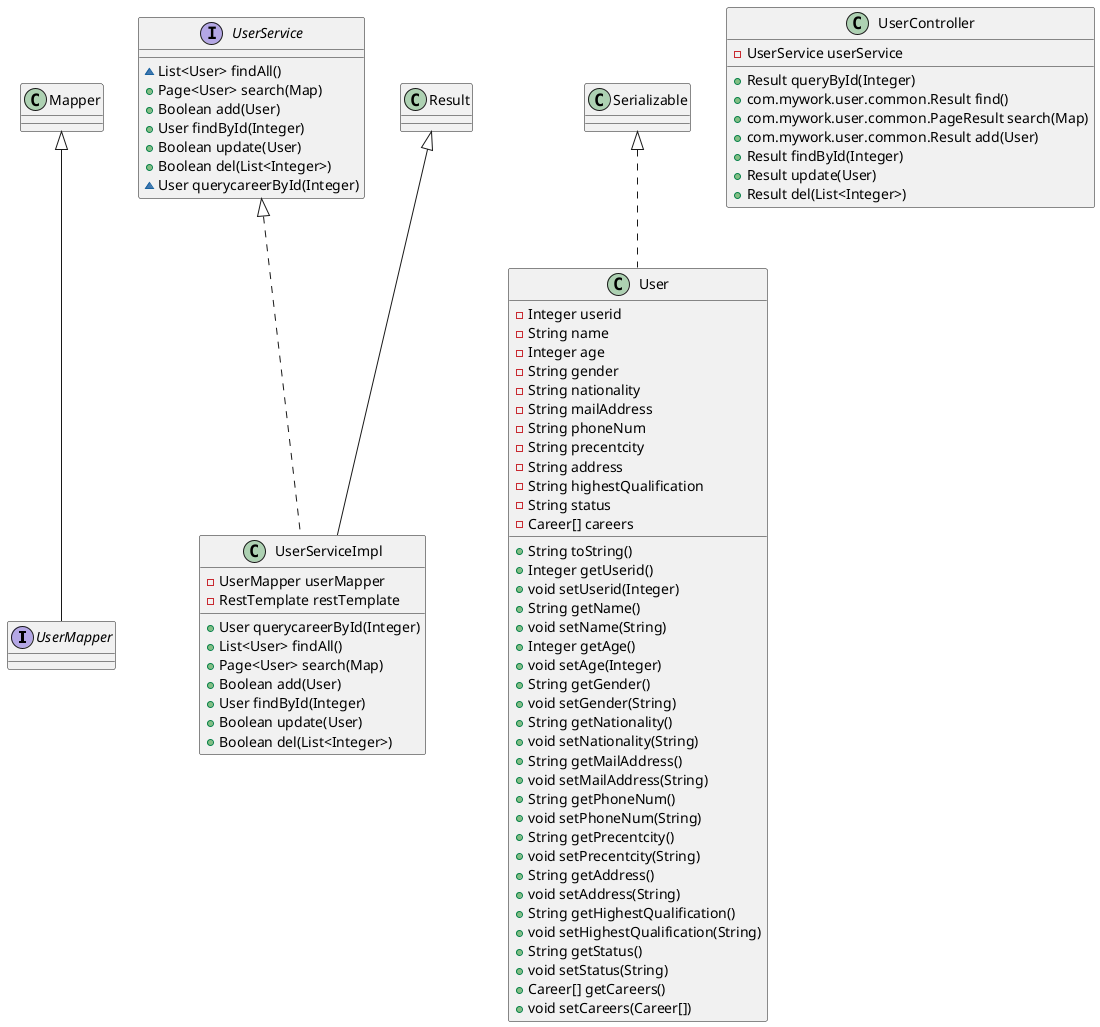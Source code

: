 @startuml
interface UserMapper {
}
interface UserService {
~ List<User> findAll()
+ Page<User> search(Map)
+ Boolean add(User)
+ User findById(Integer)
+ Boolean update(User)
+ Boolean del(List<Integer>)
~ User querycareerById(Integer)
}
class User {
- Integer userid
- String name
- Integer age
- String gender
- String nationality
- String mailAddress
- String phoneNum
- String precentcity
- String address
- String highestQualification
- String status
- Career[] careers
+ String toString()
+ Integer getUserid()
+ void setUserid(Integer)
+ String getName()
+ void setName(String)
+ Integer getAge()
+ void setAge(Integer)
+ String getGender()
+ void setGender(String)
+ String getNationality()
+ void setNationality(String)
+ String getMailAddress()
+ void setMailAddress(String)
+ String getPhoneNum()
+ void setPhoneNum(String)
+ String getPrecentcity()
+ void setPrecentcity(String)
+ String getAddress()
+ void setAddress(String)
+ String getHighestQualification()
+ void setHighestQualification(String)
+ String getStatus()
+ void setStatus(String)
+ Career[] getCareers()
+ void setCareers(Career[])
}
class UserController {
- UserService userService
+ Result queryById(Integer)
+ com.mywork.user.common.Result find()
+ com.mywork.user.common.PageResult search(Map)
+ com.mywork.user.common.Result add(User)
+ Result findById(Integer)
+ Result update(User)
+ Result del(List<Integer>)
}
class UserServiceImpl {
- UserMapper userMapper
- RestTemplate restTemplate
+ User querycareerById(Integer)
+ List<User> findAll()
+ Page<User> search(Map)
+ Boolean add(User)
+ User findById(Integer)
+ Boolean update(User)
+ Boolean del(List<Integer>)
}


Mapper <|-- UserMapper
Serializable <|.. User
UserService <|.. UserServiceImpl
Result <|-- UserServiceImpl
@enduml